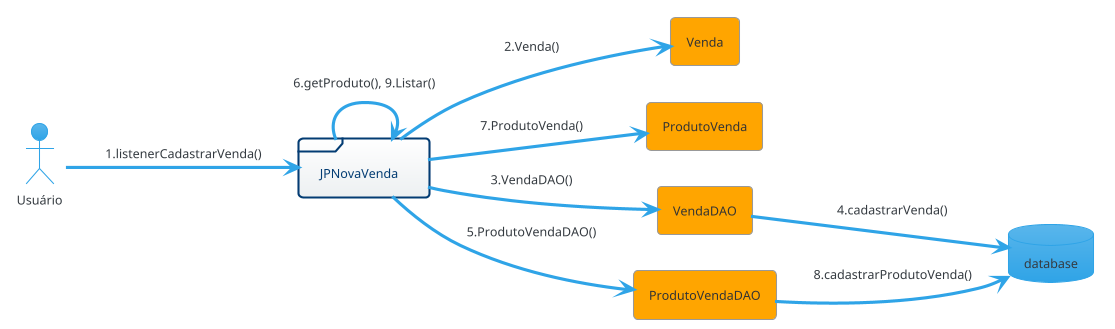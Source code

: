@startuml
!theme cerulean
left to right direction

actor Usuário
agent Venda
agent ProdutoVenda
database database
frame JPNovaVenda 
agent VendaDAO
agent ProdutoVendaDAO 

Usuário --> JPNovaVenda : 1.listenerCadastrarVenda()
JPNovaVenda --> Venda : 2.Venda()
JPNovaVenda --> VendaDAO : 3.VendaDAO()
VendaDAO --> database : 4.cadastrarVenda()
JPNovaVenda --> ProdutoVendaDAO : 5.ProdutoVendaDAO()
JPNovaVenda --> JPNovaVenda : 6.getProduto(), 9.Listar()
JPNovaVenda --> ProdutoVenda : 7.ProdutoVenda()
ProdutoVendaDAO --> database : 8.cadastrarProdutoVenda()


@enduml